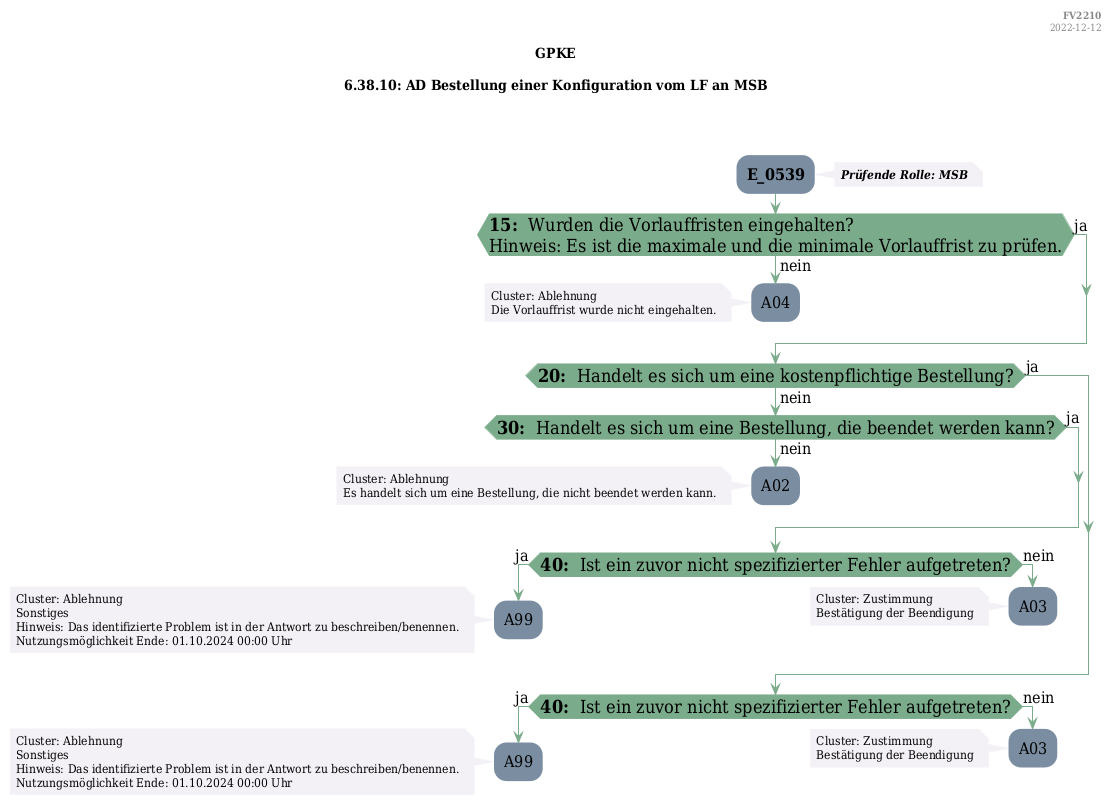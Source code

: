 @startuml
skinparam Shadowing false
skinparam NoteBorderColor #f3f1f6
skinparam NoteBackgroundColor #f3f1f6
skinparam NoteFontSize 12
skinparam ActivityBorderColor none
skinparam ActivityBackgroundColor #7a8da1
skinparam ActivityFontSize 16
skinparam ArrowColor #7aab8a
skinparam ArrowFontSize 16
skinparam ActivityDiamondBackgroundColor #7aab8a
skinparam ActivityDiamondBorderColor #7aab8a
skinparam ActivityDiamondFontSize 18
skinparam defaultFontName DejaVu Serif Condensed
skinparam ActivityEndColor #669580

header
<b>FV2210
2022-12-12
endheader

title
GPKE

6.38.10: AD Bestellung einer Konfiguration vom LF an MSB



end title
:<b>E_0539</b>;
note right
<b><i>Prüfende Rolle: MSB
end note

if (<b>15: </b> Wurden die Vorlauffristen eingehalten?
Hinweis: Es ist die maximale und die minimale Vorlauffrist zu prüfen.) then (ja)
else (nein)
    :A04;
    note left
        Cluster: Ablehnung
        Die Vorlauffrist wurde nicht eingehalten.
    endnote
    kill;
endif
if (<b>20: </b> Handelt es sich um eine kostenpflichtige Bestellung?) then (ja)
else (nein)
    if (<b>30: </b> Handelt es sich um eine Bestellung, die beendet werden kann?) then (ja)
    else (nein)
        :A02;
        note left
            Cluster: Ablehnung
            Es handelt sich um eine Bestellung, die nicht beendet werden kann.
        endnote
        kill;
    endif
    if (<b>40: </b> Ist ein zuvor nicht spezifizierter Fehler aufgetreten?) then (ja)
        :A99;
        note left
            Cluster: Ablehnung
            Sonstiges
            Hinweis: Das identifizierte Problem ist in der Antwort zu beschreiben/benennen.
            Nutzungsmöglichkeit Ende: 01.10.2024 00:00 Uhr
        endnote
        kill;
    else (nein)
        :A03;
        note left
            Cluster: Zustimmung
            Bestätigung der Beendigung
        endnote
        kill;
    endif
endif
if (<b>40: </b> Ist ein zuvor nicht spezifizierter Fehler aufgetreten?) then (ja)
    :A99;
    note left
        Cluster: Ablehnung
        Sonstiges
        Hinweis: Das identifizierte Problem ist in der Antwort zu beschreiben/benennen.
        Nutzungsmöglichkeit Ende: 01.10.2024 00:00 Uhr
    endnote
    kill;
else (nein)
    :A03;
    note left
        Cluster: Zustimmung
        Bestätigung der Beendigung
    endnote
    kill;
endif

@enduml
